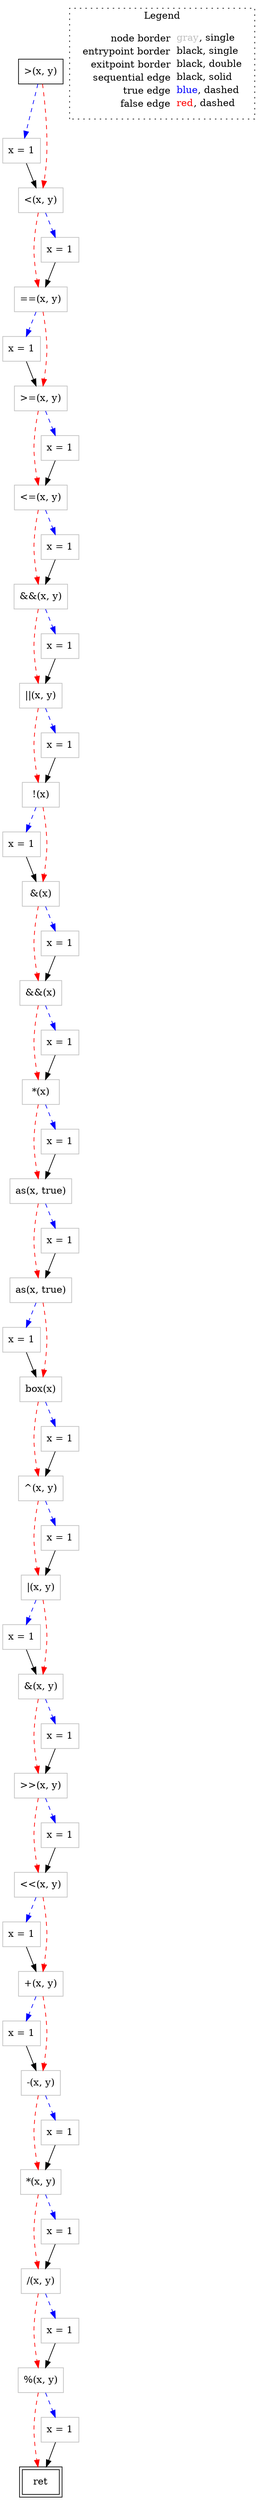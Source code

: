 digraph {
	"node0" [shape="rect",color="black",label=<&gt;(x, y)>];
	"node1" [shape="rect",color="gray",label=<x = 1>];
	"node2" [shape="rect",color="gray",label=<x = 1>];
	"node3" [shape="rect",color="gray",label=<&gt;&gt;(x, y)>];
	"node4" [shape="rect",color="gray",label=<!(x)>];
	"node5" [shape="rect",color="gray",label=<^(x, y)>];
	"node6" [shape="rect",color="black",peripheries="2",label=<ret>];
	"node7" [shape="rect",color="gray",label=<x = 1>];
	"node8" [shape="rect",color="gray",label=<x = 1>];
	"node9" [shape="rect",color="gray",label=<%(x, y)>];
	"node10" [shape="rect",color="gray",label=<&amp;&amp;(x, y)>];
	"node11" [shape="rect",color="gray",label=<*(x)>];
	"node12" [shape="rect",color="gray",label=<as(x, true)>];
	"node13" [shape="rect",color="gray",label=<||(x, y)>];
	"node14" [shape="rect",color="gray",label=<x = 1>];
	"node15" [shape="rect",color="gray",label=</(x, y)>];
	"node16" [shape="rect",color="gray",label=<as(x, true)>];
	"node17" [shape="rect",color="gray",label=<&lt;=(x, y)>];
	"node18" [shape="rect",color="gray",label=<&lt;&lt;(x, y)>];
	"node19" [shape="rect",color="gray",label=<==(x, y)>];
	"node20" [shape="rect",color="gray",label=<x = 1>];
	"node21" [shape="rect",color="gray",label=<x = 1>];
	"node22" [shape="rect",color="gray",label=<x = 1>];
	"node23" [shape="rect",color="gray",label=<x = 1>];
	"node24" [shape="rect",color="gray",label=<&lt;(x, y)>];
	"node25" [shape="rect",color="gray",label=<x = 1>];
	"node26" [shape="rect",color="gray",label=<|(x, y)>];
	"node27" [shape="rect",color="gray",label=<x = 1>];
	"node28" [shape="rect",color="gray",label=<x = 1>];
	"node29" [shape="rect",color="gray",label=<-(x, y)>];
	"node30" [shape="rect",color="gray",label=<x = 1>];
	"node31" [shape="rect",color="gray",label=<&amp;&amp;(x)>];
	"node32" [shape="rect",color="gray",label=<x = 1>];
	"node33" [shape="rect",color="gray",label=<*(x, y)>];
	"node34" [shape="rect",color="gray",label=<x = 1>];
	"node35" [shape="rect",color="gray",label=<x = 1>];
	"node36" [shape="rect",color="gray",label=<x = 1>];
	"node37" [shape="rect",color="gray",label=<x = 1>];
	"node38" [shape="rect",color="gray",label=<x = 1>];
	"node39" [shape="rect",color="gray",label=<x = 1>];
	"node40" [shape="rect",color="gray",label=<x = 1>];
	"node41" [shape="rect",color="gray",label=<x = 1>];
	"node42" [shape="rect",color="gray",label=<x = 1>];
	"node43" [shape="rect",color="gray",label=<&amp;(x, y)>];
	"node44" [shape="rect",color="gray",label=<&gt;=(x, y)>];
	"node45" [shape="rect",color="gray",label=<x = 1>];
	"node46" [shape="rect",color="gray",label=<box(x)>];
	"node47" [shape="rect",color="gray",label=<+(x, y)>];
	"node48" [shape="rect",color="gray",label=<&amp;(x)>];
	"node1" -> "node24" [color="black"];
	"node2" -> "node43" [color="black"];
	"node3" -> "node39" [color="blue",style="dashed"];
	"node3" -> "node18" [color="red",style="dashed"];
	"node4" -> "node48" [color="red",style="dashed"];
	"node4" -> "node8" [color="blue",style="dashed"];
	"node5" -> "node36" [color="blue",style="dashed"];
	"node5" -> "node26" [color="red",style="dashed"];
	"node7" -> "node5" [color="black"];
	"node8" -> "node48" [color="black"];
	"node9" -> "node6" [color="red",style="dashed"];
	"node9" -> "node30" [color="blue",style="dashed"];
	"node10" -> "node13" [color="red",style="dashed"];
	"node10" -> "node23" [color="blue",style="dashed"];
	"node11" -> "node16" [color="red",style="dashed"];
	"node11" -> "node28" [color="blue",style="dashed"];
	"node12" -> "node37" [color="blue",style="dashed"];
	"node12" -> "node46" [color="red",style="dashed"];
	"node13" -> "node22" [color="blue",style="dashed"];
	"node13" -> "node4" [color="red",style="dashed"];
	"node14" -> "node29" [color="black"];
	"node15" -> "node21" [color="blue",style="dashed"];
	"node15" -> "node9" [color="red",style="dashed"];
	"node16" -> "node40" [color="blue",style="dashed"];
	"node16" -> "node12" [color="red",style="dashed"];
	"node17" -> "node27" [color="blue",style="dashed"];
	"node17" -> "node10" [color="red",style="dashed"];
	"node18" -> "node45" [color="blue",style="dashed"];
	"node18" -> "node47" [color="red",style="dashed"];
	"node19" -> "node32" [color="blue",style="dashed"];
	"node19" -> "node44" [color="red",style="dashed"];
	"node20" -> "node11" [color="black"];
	"node21" -> "node9" [color="black"];
	"node22" -> "node4" [color="black"];
	"node23" -> "node13" [color="black"];
	"node24" -> "node19" [color="red",style="dashed"];
	"node24" -> "node35" [color="blue",style="dashed"];
	"node25" -> "node15" [color="black"];
	"node26" -> "node2" [color="blue",style="dashed"];
	"node26" -> "node43" [color="red",style="dashed"];
	"node27" -> "node10" [color="black"];
	"node28" -> "node16" [color="black"];
	"node29" -> "node33" [color="red",style="dashed"];
	"node29" -> "node41" [color="blue",style="dashed"];
	"node30" -> "node6" [color="black"];
	"node31" -> "node20" [color="blue",style="dashed"];
	"node31" -> "node11" [color="red",style="dashed"];
	"node32" -> "node44" [color="black"];
	"node33" -> "node15" [color="red",style="dashed"];
	"node33" -> "node25" [color="blue",style="dashed"];
	"node34" -> "node17" [color="black"];
	"node35" -> "node19" [color="black"];
	"node36" -> "node26" [color="black"];
	"node37" -> "node46" [color="black"];
	"node38" -> "node31" [color="black"];
	"node39" -> "node18" [color="black"];
	"node40" -> "node12" [color="black"];
	"node41" -> "node33" [color="black"];
	"node42" -> "node3" [color="black"];
	"node43" -> "node3" [color="red",style="dashed"];
	"node43" -> "node42" [color="blue",style="dashed"];
	"node0" -> "node1" [color="blue",style="dashed"];
	"node0" -> "node24" [color="red",style="dashed"];
	"node44" -> "node34" [color="blue",style="dashed"];
	"node44" -> "node17" [color="red",style="dashed"];
	"node45" -> "node47" [color="black"];
	"node46" -> "node5" [color="red",style="dashed"];
	"node46" -> "node7" [color="blue",style="dashed"];
	"node47" -> "node14" [color="blue",style="dashed"];
	"node47" -> "node29" [color="red",style="dashed"];
	"node48" -> "node38" [color="blue",style="dashed"];
	"node48" -> "node31" [color="red",style="dashed"];
subgraph cluster_legend {
	label="Legend";
	style=dotted;
	node [shape=plaintext];
	"legend" [label=<<table border="0" cellpadding="2" cellspacing="0" cellborder="0"><tr><td align="right">node border&nbsp;</td><td align="left"><font color="gray">gray</font>, single</td></tr><tr><td align="right">entrypoint border&nbsp;</td><td align="left"><font color="black">black</font>, single</td></tr><tr><td align="right">exitpoint border&nbsp;</td><td align="left"><font color="black">black</font>, double</td></tr><tr><td align="right">sequential edge&nbsp;</td><td align="left"><font color="black">black</font>, solid</td></tr><tr><td align="right">true edge&nbsp;</td><td align="left"><font color="blue">blue</font>, dashed</td></tr><tr><td align="right">false edge&nbsp;</td><td align="left"><font color="red">red</font>, dashed</td></tr></table>>];
}

}
